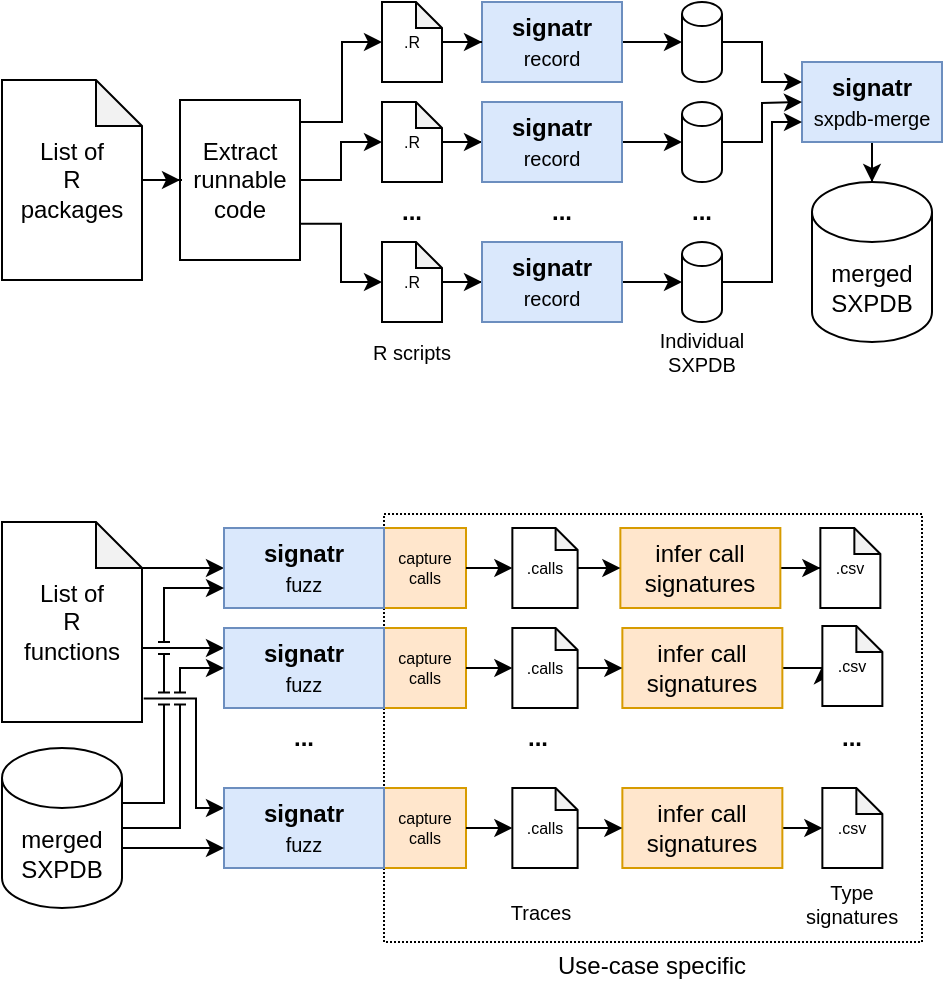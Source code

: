 <mxfile version="20.2.3" type="device"><diagram id="nPdgPtTU691SxN4OdHrN" name="Page-1"><mxGraphModel dx="982" dy="549" grid="1" gridSize="10" guides="1" tooltips="1" connect="1" arrows="1" fold="1" page="1" pageScale="1" pageWidth="850" pageHeight="1100" math="0" shadow="0"><root><mxCell id="0"/><mxCell id="1" parent="0"/><mxCell id="k4-JMqEjUnM9hdzDbAWE-1" value="" style="rounded=0;whiteSpace=wrap;html=1;fillColor=none;dashed=1;dashPattern=1 1;" vertex="1" parent="1"><mxGeometry x="241" y="276" width="269" height="214" as="geometry"/></mxCell><mxCell id="k4-JMqEjUnM9hdzDbAWE-8" value="&lt;div&gt;capture&lt;/div&gt;&lt;div&gt;calls&lt;/div&gt;" style="whiteSpace=wrap;html=1;fillColor=#ffe6cc;strokeColor=#d79b00;fontSize=8;" vertex="1" parent="1"><mxGeometry x="241" y="283" width="41" height="40" as="geometry"/></mxCell><mxCell id="k4-JMqEjUnM9hdzDbAWE-9" value="&lt;div&gt;capture&lt;/div&gt;&lt;div&gt;calls&lt;/div&gt;" style="whiteSpace=wrap;html=1;fillColor=#ffe6cc;strokeColor=#d79b00;fontSize=8;" vertex="1" parent="1"><mxGeometry x="241" y="333" width="41" height="40" as="geometry"/></mxCell><mxCell id="k4-JMqEjUnM9hdzDbAWE-10" value="capture&lt;br&gt;calls" style="whiteSpace=wrap;html=1;fillColor=#ffe6cc;strokeColor=#d79b00;fontSize=8;" vertex="1" parent="1"><mxGeometry x="241" y="413" width="41" height="40" as="geometry"/></mxCell><mxCell id="wl-aqiPalpi7DghOBvvN-31" style="edgeStyle=orthogonalEdgeStyle;rounded=0;orthogonalLoop=1;jettySize=auto;html=1;entryX=0;entryY=0.5;entryDx=0;entryDy=0;entryPerimeter=0;fontSize=12;exitX=1;exitY=0.25;exitDx=0;exitDy=0;" parent="1" source="wl-aqiPalpi7DghOBvvN-2" target="wl-aqiPalpi7DghOBvvN-9" edge="1"><mxGeometry relative="1" as="geometry"><Array as="points"><mxPoint x="199" y="80"/><mxPoint x="220" y="80"/><mxPoint x="220" y="40"/></Array></mxGeometry></mxCell><mxCell id="wl-aqiPalpi7DghOBvvN-32" style="edgeStyle=orthogonalEdgeStyle;rounded=0;orthogonalLoop=1;jettySize=auto;html=1;entryX=0;entryY=0.5;entryDx=0;entryDy=0;entryPerimeter=0;fontSize=12;exitX=1.002;exitY=0.774;exitDx=0;exitDy=0;exitPerimeter=0;" parent="1" source="wl-aqiPalpi7DghOBvvN-2" target="wl-aqiPalpi7DghOBvvN-12" edge="1"><mxGeometry relative="1" as="geometry"/></mxCell><mxCell id="wl-aqiPalpi7DghOBvvN-33" style="edgeStyle=orthogonalEdgeStyle;rounded=0;orthogonalLoop=1;jettySize=auto;html=1;entryX=0;entryY=0.5;entryDx=0;entryDy=0;entryPerimeter=0;fontSize=12;" parent="1" source="wl-aqiPalpi7DghOBvvN-2" target="wl-aqiPalpi7DghOBvvN-11" edge="1"><mxGeometry relative="1" as="geometry"/></mxCell><mxCell id="wl-aqiPalpi7DghOBvvN-2" value="Extract &lt;br&gt;runnable &lt;br&gt;code" style="whiteSpace=wrap;html=1;" parent="1" vertex="1"><mxGeometry x="139" y="69" width="60" height="80" as="geometry"/></mxCell><mxCell id="wl-aqiPalpi7DghOBvvN-40" style="edgeStyle=orthogonalEdgeStyle;rounded=0;orthogonalLoop=1;jettySize=auto;html=1;entryX=0;entryY=0.5;entryDx=0;entryDy=0;entryPerimeter=0;fontSize=12;" parent="1" source="wl-aqiPalpi7DghOBvvN-3" target="wl-aqiPalpi7DghOBvvN-8" edge="1"><mxGeometry relative="1" as="geometry"/></mxCell><mxCell id="wl-aqiPalpi7DghOBvvN-3" value="&lt;b&gt;signatr&lt;/b&gt;&lt;br&gt;&lt;font style=&quot;font-size: 10px;&quot;&gt;record&lt;/font&gt;" style="whiteSpace=wrap;html=1;fillColor=#dae8fc;strokeColor=#6c8ebf;" parent="1" vertex="1"><mxGeometry x="290" y="20" width="70" height="40" as="geometry"/></mxCell><mxCell id="wl-aqiPalpi7DghOBvvN-47" style="edgeStyle=orthogonalEdgeStyle;rounded=0;orthogonalLoop=1;jettySize=auto;html=1;entryX=0.5;entryY=0;entryDx=0;entryDy=0;entryPerimeter=0;fontSize=12;" parent="1" source="wl-aqiPalpi7DghOBvvN-4" target="wl-aqiPalpi7DghOBvvN-5" edge="1"><mxGeometry relative="1" as="geometry"/></mxCell><mxCell id="wl-aqiPalpi7DghOBvvN-4" value="&lt;b&gt;signatr&lt;/b&gt;&lt;br&gt;&lt;font style=&quot;font-size: 10px;&quot;&gt;sxpdb-merge&lt;/font&gt;" style="whiteSpace=wrap;html=1;fillColor=#dae8fc;strokeColor=#6c8ebf;" parent="1" vertex="1"><mxGeometry x="450" y="50" width="70" height="40" as="geometry"/></mxCell><mxCell id="wl-aqiPalpi7DghOBvvN-5" value="merged&lt;br&gt;SXPDB" style="shape=cylinder3;whiteSpace=wrap;html=1;boundedLbl=1;backgroundOutline=1;size=15;" parent="1" vertex="1"><mxGeometry x="455" y="110" width="60" height="80" as="geometry"/></mxCell><mxCell id="wl-aqiPalpi7DghOBvvN-99" style="edgeStyle=orthogonalEdgeStyle;rounded=0;orthogonalLoop=1;jettySize=auto;html=1;fontSize=10;entryX=0;entryY=0.25;entryDx=0;entryDy=0;" parent="1" source="wl-aqiPalpi7DghOBvvN-8" target="wl-aqiPalpi7DghOBvvN-4" edge="1"><mxGeometry relative="1" as="geometry"><mxPoint x="450" y="110" as="targetPoint"/><Array as="points"><mxPoint x="430" y="40"/><mxPoint x="430" y="60"/></Array></mxGeometry></mxCell><mxCell id="wl-aqiPalpi7DghOBvvN-8" value="" style="shape=cylinder3;whiteSpace=wrap;html=1;boundedLbl=1;backgroundOutline=1;size=6;fontSize=8;" parent="1" vertex="1"><mxGeometry x="390" y="20" width="20" height="40" as="geometry"/></mxCell><mxCell id="wl-aqiPalpi7DghOBvvN-36" style="edgeStyle=orthogonalEdgeStyle;rounded=0;orthogonalLoop=1;jettySize=auto;html=1;entryX=0;entryY=0.5;entryDx=0;entryDy=0;fontSize=12;" parent="1" source="wl-aqiPalpi7DghOBvvN-9" target="wl-aqiPalpi7DghOBvvN-3" edge="1"><mxGeometry relative="1" as="geometry"/></mxCell><mxCell id="wl-aqiPalpi7DghOBvvN-9" value=".R" style="shape=note;whiteSpace=wrap;html=1;backgroundOutline=1;darkOpacity=0.05;fontSize=8;size=13;" parent="1" vertex="1"><mxGeometry x="240" y="20" width="30" height="40" as="geometry"/></mxCell><mxCell id="wl-aqiPalpi7DghOBvvN-37" style="edgeStyle=orthogonalEdgeStyle;rounded=0;orthogonalLoop=1;jettySize=auto;html=1;entryX=0;entryY=0.5;entryDx=0;entryDy=0;fontSize=12;" parent="1" source="wl-aqiPalpi7DghOBvvN-11" target="wl-aqiPalpi7DghOBvvN-34" edge="1"><mxGeometry relative="1" as="geometry"/></mxCell><mxCell id="wl-aqiPalpi7DghOBvvN-11" value=".R" style="shape=note;whiteSpace=wrap;html=1;backgroundOutline=1;darkOpacity=0.05;fontSize=8;size=13;" parent="1" vertex="1"><mxGeometry x="240" y="70" width="30" height="40" as="geometry"/></mxCell><mxCell id="wl-aqiPalpi7DghOBvvN-38" style="edgeStyle=orthogonalEdgeStyle;rounded=0;orthogonalLoop=1;jettySize=auto;html=1;entryX=0;entryY=0.5;entryDx=0;entryDy=0;fontSize=12;" parent="1" source="wl-aqiPalpi7DghOBvvN-12" target="wl-aqiPalpi7DghOBvvN-35" edge="1"><mxGeometry relative="1" as="geometry"/></mxCell><mxCell id="wl-aqiPalpi7DghOBvvN-12" value=".R" style="shape=note;whiteSpace=wrap;html=1;backgroundOutline=1;darkOpacity=0.05;fontSize=8;size=13;" parent="1" vertex="1"><mxGeometry x="240" y="140" width="30" height="40" as="geometry"/></mxCell><mxCell id="wl-aqiPalpi7DghOBvvN-100" style="edgeStyle=orthogonalEdgeStyle;rounded=0;orthogonalLoop=1;jettySize=auto;html=1;fontSize=10;" parent="1" source="wl-aqiPalpi7DghOBvvN-14" edge="1"><mxGeometry relative="1" as="geometry"><mxPoint x="450" y="70" as="targetPoint"/></mxGeometry></mxCell><mxCell id="wl-aqiPalpi7DghOBvvN-14" value="" style="shape=cylinder3;whiteSpace=wrap;html=1;boundedLbl=1;backgroundOutline=1;size=6;fontSize=8;" parent="1" vertex="1"><mxGeometry x="390" y="70" width="20" height="40" as="geometry"/></mxCell><mxCell id="wl-aqiPalpi7DghOBvvN-101" style="edgeStyle=orthogonalEdgeStyle;rounded=0;orthogonalLoop=1;jettySize=auto;html=1;fontSize=10;entryX=0;entryY=0.75;entryDx=0;entryDy=0;" parent="1" source="wl-aqiPalpi7DghOBvvN-15" target="wl-aqiPalpi7DghOBvvN-4" edge="1"><mxGeometry relative="1" as="geometry"><mxPoint x="450" y="110" as="targetPoint"/><Array as="points"><mxPoint x="435" y="160"/><mxPoint x="435" y="80"/></Array></mxGeometry></mxCell><mxCell id="wl-aqiPalpi7DghOBvvN-15" value="" style="shape=cylinder3;whiteSpace=wrap;html=1;boundedLbl=1;backgroundOutline=1;size=6;fontSize=8;" parent="1" vertex="1"><mxGeometry x="390" y="140" width="20" height="40" as="geometry"/></mxCell><mxCell id="wl-aqiPalpi7DghOBvvN-30" value="" style="edgeStyle=orthogonalEdgeStyle;rounded=0;orthogonalLoop=1;jettySize=auto;html=1;fontSize=12;" parent="1" source="wl-aqiPalpi7DghOBvvN-16" target="wl-aqiPalpi7DghOBvvN-2" edge="1"><mxGeometry relative="1" as="geometry"/></mxCell><mxCell id="wl-aqiPalpi7DghOBvvN-16" value="&lt;font style=&quot;font-size: 12px;&quot;&gt;List of &lt;br&gt;R&lt;br&gt;packages&lt;br&gt;&lt;/font&gt;" style="shape=note;whiteSpace=wrap;html=1;backgroundOutline=1;darkOpacity=0.05;fontSize=8;size=23;" parent="1" vertex="1"><mxGeometry x="50" y="59" width="70" height="100" as="geometry"/></mxCell><mxCell id="wl-aqiPalpi7DghOBvvN-97" style="edgeStyle=orthogonalEdgeStyle;rounded=0;orthogonalLoop=1;jettySize=auto;html=1;entryX=0;entryY=0.25;entryDx=0;entryDy=0;fontSize=10;" parent="1" source="wl-aqiPalpi7DghOBvvN-17" target="wl-aqiPalpi7DghOBvvN-49" edge="1"><mxGeometry relative="1" as="geometry"><Array as="points"><mxPoint x="130" y="343"/><mxPoint x="130" y="343"/></Array></mxGeometry></mxCell><mxCell id="wl-aqiPalpi7DghOBvvN-98" style="edgeStyle=orthogonalEdgeStyle;rounded=0;orthogonalLoop=1;jettySize=auto;html=1;entryX=0;entryY=0.25;entryDx=0;entryDy=0;fontSize=10;exitX=1.012;exitY=0.883;exitDx=0;exitDy=0;exitPerimeter=0;" parent="1" source="wl-aqiPalpi7DghOBvvN-17" target="wl-aqiPalpi7DghOBvvN-50" edge="1"><mxGeometry relative="1" as="geometry"><Array as="points"><mxPoint x="147" y="368"/><mxPoint x="147" y="423"/></Array></mxGeometry></mxCell><mxCell id="k4-JMqEjUnM9hdzDbAWE-19" style="edgeStyle=orthogonalEdgeStyle;rounded=0;orthogonalLoop=1;jettySize=auto;html=1;exitX=0;exitY=0;exitDx=70;exitDy=23;exitPerimeter=0;entryX=0;entryY=0.5;entryDx=0;entryDy=0;fontSize=8;" edge="1" parent="1" source="wl-aqiPalpi7DghOBvvN-17" target="wl-aqiPalpi7DghOBvvN-48"><mxGeometry relative="1" as="geometry"/></mxCell><mxCell id="wl-aqiPalpi7DghOBvvN-17" value="&lt;font style=&quot;font-size: 12px;&quot;&gt;List of &lt;br&gt;R&lt;br&gt;functions&lt;font style=&quot;font-size: 12px;&quot;&gt;&lt;br&gt;&lt;/font&gt;&lt;/font&gt;" style="shape=note;whiteSpace=wrap;html=1;backgroundOutline=1;darkOpacity=0.05;fontSize=8;size=23;" parent="1" vertex="1"><mxGeometry x="50" y="280" width="70" height="100" as="geometry"/></mxCell><mxCell id="wl-aqiPalpi7DghOBvvN-27" value="&lt;b&gt;...&lt;/b&gt;" style="text;html=1;strokeColor=none;fillColor=none;align=center;verticalAlign=middle;whiteSpace=wrap;rounded=0;fontSize=12;" parent="1" vertex="1"><mxGeometry x="303.18" y="373" width="30" height="30" as="geometry"/></mxCell><mxCell id="wl-aqiPalpi7DghOBvvN-28" value="&lt;b&gt;...&lt;/b&gt;" style="text;html=1;strokeColor=none;fillColor=none;align=center;verticalAlign=middle;whiteSpace=wrap;rounded=0;fontSize=12;" parent="1" vertex="1"><mxGeometry x="240" y="110" width="30" height="30" as="geometry"/></mxCell><mxCell id="wl-aqiPalpi7DghOBvvN-29" value="&lt;b&gt;...&lt;/b&gt;" style="text;html=1;strokeColor=none;fillColor=none;align=center;verticalAlign=middle;whiteSpace=wrap;rounded=0;fontSize=12;" parent="1" vertex="1"><mxGeometry x="385" y="110" width="30" height="30" as="geometry"/></mxCell><mxCell id="wl-aqiPalpi7DghOBvvN-41" style="edgeStyle=orthogonalEdgeStyle;rounded=0;orthogonalLoop=1;jettySize=auto;html=1;entryX=0;entryY=0.5;entryDx=0;entryDy=0;entryPerimeter=0;fontSize=12;" parent="1" source="wl-aqiPalpi7DghOBvvN-34" target="wl-aqiPalpi7DghOBvvN-14" edge="1"><mxGeometry relative="1" as="geometry"/></mxCell><mxCell id="wl-aqiPalpi7DghOBvvN-34" value="&lt;b&gt;signatr&lt;/b&gt;&lt;br&gt;&lt;font style=&quot;font-size: 10px;&quot;&gt;record&lt;/font&gt;" style="whiteSpace=wrap;html=1;fillColor=#dae8fc;strokeColor=#6c8ebf;" parent="1" vertex="1"><mxGeometry x="290" y="70" width="70" height="40" as="geometry"/></mxCell><mxCell id="wl-aqiPalpi7DghOBvvN-42" style="edgeStyle=orthogonalEdgeStyle;rounded=0;orthogonalLoop=1;jettySize=auto;html=1;entryX=0;entryY=0.5;entryDx=0;entryDy=0;entryPerimeter=0;fontSize=12;" parent="1" source="wl-aqiPalpi7DghOBvvN-35" target="wl-aqiPalpi7DghOBvvN-15" edge="1"><mxGeometry relative="1" as="geometry"/></mxCell><mxCell id="wl-aqiPalpi7DghOBvvN-35" value="&lt;b&gt;signatr&lt;/b&gt;&lt;br&gt;&lt;font style=&quot;font-size: 10px;&quot;&gt;record&lt;/font&gt;" style="whiteSpace=wrap;html=1;fillColor=#dae8fc;strokeColor=#6c8ebf;" parent="1" vertex="1"><mxGeometry x="290" y="140" width="70" height="40" as="geometry"/></mxCell><mxCell id="wl-aqiPalpi7DghOBvvN-64" style="edgeStyle=orthogonalEdgeStyle;rounded=0;orthogonalLoop=1;jettySize=auto;html=1;entryX=0;entryY=0.5;entryDx=0;entryDy=0;fontSize=10;entryPerimeter=0;exitX=1;exitY=0.5;exitDx=0;exitDy=0;" parent="1" source="k4-JMqEjUnM9hdzDbAWE-8" target="wl-aqiPalpi7DghOBvvN-20" edge="1"><mxGeometry relative="1" as="geometry"><mxPoint x="242" y="303" as="sourcePoint"/><mxPoint x="262" y="303" as="targetPoint"/></mxGeometry></mxCell><mxCell id="wl-aqiPalpi7DghOBvvN-48" value="&lt;b&gt;signatr&lt;/b&gt;&lt;br&gt;&lt;font style=&quot;font-size: 10px;&quot;&gt;fuzz&lt;/font&gt;" style="whiteSpace=wrap;html=1;fillColor=#dae8fc;strokeColor=#6c8ebf;" parent="1" vertex="1"><mxGeometry x="161" y="283" width="80" height="40" as="geometry"/></mxCell><mxCell id="wl-aqiPalpi7DghOBvvN-57" style="edgeStyle=orthogonalEdgeStyle;rounded=0;orthogonalLoop=1;jettySize=auto;html=1;exitX=1;exitY=0.5;exitDx=0;exitDy=0;entryX=0;entryY=0.5;entryDx=0;entryDy=0;entryPerimeter=0;fontSize=10;" parent="1" source="k4-JMqEjUnM9hdzDbAWE-9" target="k4-JMqEjUnM9hdzDbAWE-6" edge="1"><mxGeometry relative="1" as="geometry"><mxPoint x="261.37" y="353.608" as="targetPoint"/><mxPoint x="242" y="353" as="sourcePoint"/></mxGeometry></mxCell><mxCell id="wl-aqiPalpi7DghOBvvN-49" value="&lt;b&gt;signatr&lt;/b&gt;&lt;br&gt;&lt;font style=&quot;font-size: 10px;&quot;&gt;&lt;font style=&quot;font-size: 10px;&quot;&gt;fuzz&lt;/font&gt;&lt;/font&gt;" style="whiteSpace=wrap;html=1;fillColor=#dae8fc;strokeColor=#6c8ebf;" parent="1" vertex="1"><mxGeometry x="161" y="333" width="80" height="40" as="geometry"/></mxCell><mxCell id="wl-aqiPalpi7DghOBvvN-58" style="edgeStyle=orthogonalEdgeStyle;rounded=0;orthogonalLoop=1;jettySize=auto;html=1;exitX=1;exitY=0.5;exitDx=0;exitDy=0;entryX=0;entryY=0.5;entryDx=0;entryDy=0;fontSize=10;entryPerimeter=0;" parent="1" source="k4-JMqEjUnM9hdzDbAWE-10" target="k4-JMqEjUnM9hdzDbAWE-7" edge="1"><mxGeometry relative="1" as="geometry"><mxPoint x="262" y="433.0" as="targetPoint"/><mxPoint x="242" y="433.0" as="sourcePoint"/></mxGeometry></mxCell><mxCell id="wl-aqiPalpi7DghOBvvN-50" value="&lt;b&gt;signatr&lt;/b&gt;&lt;br&gt;&lt;font style=&quot;font-size: 10px;&quot;&gt;fuzz&lt;/font&gt;" style="whiteSpace=wrap;html=1;fillColor=#dae8fc;strokeColor=#6c8ebf;" parent="1" vertex="1"><mxGeometry x="161" y="413" width="80" height="40" as="geometry"/></mxCell><mxCell id="wl-aqiPalpi7DghOBvvN-51" value="&lt;b&gt;...&lt;/b&gt;" style="text;html=1;strokeColor=none;fillColor=none;align=center;verticalAlign=middle;whiteSpace=wrap;rounded=0;fontSize=12;" parent="1" vertex="1"><mxGeometry x="186" y="373" width="30" height="30" as="geometry"/></mxCell><mxCell id="wl-aqiPalpi7DghOBvvN-52" value="&lt;b&gt;...&lt;/b&gt;" style="text;html=1;strokeColor=none;fillColor=none;align=center;verticalAlign=middle;whiteSpace=wrap;rounded=0;fontSize=12;" parent="1" vertex="1"><mxGeometry x="315" y="110" width="30" height="30" as="geometry"/></mxCell><mxCell id="wl-aqiPalpi7DghOBvvN-86" style="edgeStyle=orthogonalEdgeStyle;rounded=0;orthogonalLoop=1;jettySize=auto;html=1;exitX=1;exitY=0.5;exitDx=0;exitDy=0;entryX=0;entryY=0.5;entryDx=0;entryDy=0;entryPerimeter=0;fontSize=10;" parent="1" edge="1"><mxGeometry relative="1" as="geometry"><mxPoint x="463.18" y="303" as="sourcePoint"/><mxPoint x="483.18" y="303" as="targetPoint"/></mxGeometry></mxCell><mxCell id="k4-JMqEjUnM9hdzDbAWE-14" value="" style="edgeStyle=orthogonalEdgeStyle;rounded=0;orthogonalLoop=1;jettySize=auto;html=1;fontSize=8;entryX=0;entryY=0.5;entryDx=0;entryDy=0;entryPerimeter=0;" edge="1" parent="1" source="wl-aqiPalpi7DghOBvvN-59" target="wl-aqiPalpi7DghOBvvN-83"><mxGeometry relative="1" as="geometry"/></mxCell><mxCell id="wl-aqiPalpi7DghOBvvN-59" value="infer call signatures" style="whiteSpace=wrap;html=1;fillColor=#ffe6cc;strokeColor=#d79b00;" parent="1" vertex="1"><mxGeometry x="359.18" y="283" width="80" height="40" as="geometry"/></mxCell><mxCell id="wl-aqiPalpi7DghOBvvN-87" style="edgeStyle=orthogonalEdgeStyle;rounded=0;orthogonalLoop=1;jettySize=auto;html=1;exitX=1;exitY=0.5;exitDx=0;exitDy=0;entryX=0;entryY=0.5;entryDx=0;entryDy=0;entryPerimeter=0;fontSize=10;" parent="1" source="wl-aqiPalpi7DghOBvvN-60" target="wl-aqiPalpi7DghOBvvN-84" edge="1"><mxGeometry relative="1" as="geometry"/></mxCell><mxCell id="wl-aqiPalpi7DghOBvvN-60" value="&lt;div&gt;infer call&lt;br&gt;&lt;/div&gt;&lt;div&gt;signatures&lt;/div&gt;" style="whiteSpace=wrap;html=1;fillColor=#ffe6cc;strokeColor=#d79b00;" parent="1" vertex="1"><mxGeometry x="360.18" y="333" width="80" height="40" as="geometry"/></mxCell><mxCell id="wl-aqiPalpi7DghOBvvN-88" style="edgeStyle=orthogonalEdgeStyle;rounded=0;orthogonalLoop=1;jettySize=auto;html=1;exitX=1;exitY=0.5;exitDx=0;exitDy=0;entryX=0;entryY=0.5;entryDx=0;entryDy=0;entryPerimeter=0;fontSize=10;" parent="1" source="wl-aqiPalpi7DghOBvvN-61" target="wl-aqiPalpi7DghOBvvN-85" edge="1"><mxGeometry relative="1" as="geometry"/></mxCell><mxCell id="wl-aqiPalpi7DghOBvvN-61" value="&lt;div&gt;infer call&lt;br&gt;&lt;/div&gt;&lt;div&gt;signatures&lt;/div&gt;" style="whiteSpace=wrap;html=1;fillColor=#ffe6cc;strokeColor=#d79b00;" parent="1" vertex="1"><mxGeometry x="360.18" y="413" width="80" height="40" as="geometry"/></mxCell><mxCell id="wl-aqiPalpi7DghOBvvN-83" value=".csv" style="shape=note;whiteSpace=wrap;html=1;backgroundOutline=1;darkOpacity=0.05;fontSize=8;size=13;" parent="1" vertex="1"><mxGeometry x="459.18" y="283" width="30" height="40" as="geometry"/></mxCell><mxCell id="wl-aqiPalpi7DghOBvvN-84" value=".csv" style="shape=note;whiteSpace=wrap;html=1;backgroundOutline=1;darkOpacity=0.05;fontSize=8;size=13;" parent="1" vertex="1"><mxGeometry x="460.18" y="332" width="30" height="40" as="geometry"/></mxCell><mxCell id="wl-aqiPalpi7DghOBvvN-85" value=".csv" style="shape=note;whiteSpace=wrap;html=1;backgroundOutline=1;darkOpacity=0.05;fontSize=8;size=13;" parent="1" vertex="1"><mxGeometry x="460.18" y="413" width="30" height="40" as="geometry"/></mxCell><mxCell id="wl-aqiPalpi7DghOBvvN-92" value="R scripts" style="text;html=1;strokeColor=none;fillColor=none;align=center;verticalAlign=middle;whiteSpace=wrap;rounded=0;dashed=1;dashPattern=1 1;fontSize=10;" parent="1" vertex="1"><mxGeometry x="225" y="180" width="60" height="30" as="geometry"/></mxCell><mxCell id="wl-aqiPalpi7DghOBvvN-93" value="Individual SXPDB" style="text;html=1;strokeColor=none;fillColor=none;align=center;verticalAlign=middle;whiteSpace=wrap;rounded=0;dashed=1;dashPattern=1 1;fontSize=10;" parent="1" vertex="1"><mxGeometry x="370" y="180" width="60" height="30" as="geometry"/></mxCell><mxCell id="wl-aqiPalpi7DghOBvvN-94" value="Traces" style="text;html=1;strokeColor=none;fillColor=none;align=center;verticalAlign=middle;whiteSpace=wrap;rounded=0;dashed=1;dashPattern=1 1;fontSize=10;" parent="1" vertex="1"><mxGeometry x="301" y="460" width="37" height="30" as="geometry"/></mxCell><mxCell id="wl-aqiPalpi7DghOBvvN-95" value="Type&lt;br&gt;signatures" style="text;html=1;strokeColor=none;fillColor=none;align=center;verticalAlign=middle;whiteSpace=wrap;rounded=0;dashed=1;dashPattern=1 1;fontSize=10;" parent="1" vertex="1"><mxGeometry x="456.18" y="456" width="38" height="30" as="geometry"/></mxCell><mxCell id="wl-aqiPalpi7DghOBvvN-104" style="edgeStyle=orthogonalEdgeStyle;rounded=0;orthogonalLoop=1;jettySize=auto;html=1;entryX=0;entryY=0.75;entryDx=0;entryDy=0;fontSize=10;jumpStyle=line;exitX=1;exitY=0;exitDx=0;exitDy=27.5;exitPerimeter=0;" parent="1" source="wl-aqiPalpi7DghOBvvN-103" target="wl-aqiPalpi7DghOBvvN-48" edge="1"><mxGeometry relative="1" as="geometry"><Array as="points"><mxPoint x="131" y="421"/><mxPoint x="131" y="313"/></Array></mxGeometry></mxCell><mxCell id="wl-aqiPalpi7DghOBvvN-105" style="edgeStyle=orthogonalEdgeStyle;rounded=0;orthogonalLoop=1;jettySize=auto;html=1;fontSize=10;jumpStyle=line;entryX=0;entryY=0.5;entryDx=0;entryDy=0;" parent="1" source="wl-aqiPalpi7DghOBvvN-103" edge="1" target="wl-aqiPalpi7DghOBvvN-49"><mxGeometry relative="1" as="geometry"><mxPoint x="160" y="356" as="targetPoint"/><Array as="points"><mxPoint x="139" y="433"/><mxPoint x="139" y="353"/></Array></mxGeometry></mxCell><mxCell id="wl-aqiPalpi7DghOBvvN-106" style="edgeStyle=orthogonalEdgeStyle;rounded=0;orthogonalLoop=1;jettySize=auto;html=1;entryX=0;entryY=0.75;entryDx=0;entryDy=0;fontSize=10;exitX=1;exitY=0;exitDx=0;exitDy=52.5;exitPerimeter=0;" parent="1" source="wl-aqiPalpi7DghOBvvN-103" target="wl-aqiPalpi7DghOBvvN-50" edge="1"><mxGeometry relative="1" as="geometry"><Array as="points"><mxPoint x="110" y="443"/></Array></mxGeometry></mxCell><mxCell id="wl-aqiPalpi7DghOBvvN-103" value="merged&lt;br&gt;SXPDB" style="shape=cylinder3;whiteSpace=wrap;html=1;boundedLbl=1;backgroundOutline=1;size=15;" parent="1" vertex="1"><mxGeometry x="50" y="393" width="60" height="80" as="geometry"/></mxCell><mxCell id="k4-JMqEjUnM9hdzDbAWE-2" value="Use-case specific" style="text;html=1;strokeColor=none;fillColor=none;align=center;verticalAlign=middle;whiteSpace=wrap;rounded=0;dashed=1;dashPattern=1 1;" vertex="1" parent="1"><mxGeometry x="275.41" y="494" width="200.18" height="16" as="geometry"/></mxCell><mxCell id="k4-JMqEjUnM9hdzDbAWE-12" style="edgeStyle=orthogonalEdgeStyle;rounded=0;orthogonalLoop=1;jettySize=auto;html=1;entryX=0;entryY=0.5;entryDx=0;entryDy=0;fontSize=8;" edge="1" parent="1" source="wl-aqiPalpi7DghOBvvN-20" target="wl-aqiPalpi7DghOBvvN-59"><mxGeometry relative="1" as="geometry"/></mxCell><mxCell id="wl-aqiPalpi7DghOBvvN-20" value=".calls" style="shape=note;whiteSpace=wrap;html=1;backgroundOutline=1;darkOpacity=0.05;fontSize=8;size=11;" parent="1" vertex="1"><mxGeometry x="305.18" y="283" width="32.63" height="40" as="geometry"/></mxCell><mxCell id="k4-JMqEjUnM9hdzDbAWE-13" style="edgeStyle=orthogonalEdgeStyle;rounded=0;orthogonalLoop=1;jettySize=auto;html=1;entryX=0;entryY=0.5;entryDx=0;entryDy=0;fontSize=8;" edge="1" parent="1" source="k4-JMqEjUnM9hdzDbAWE-6" target="wl-aqiPalpi7DghOBvvN-60"><mxGeometry relative="1" as="geometry"/></mxCell><mxCell id="k4-JMqEjUnM9hdzDbAWE-6" value=".calls" style="shape=note;whiteSpace=wrap;html=1;backgroundOutline=1;darkOpacity=0.05;fontSize=8;size=11;" vertex="1" parent="1"><mxGeometry x="305.18" y="333" width="32.63" height="40" as="geometry"/></mxCell><mxCell id="k4-JMqEjUnM9hdzDbAWE-17" style="edgeStyle=orthogonalEdgeStyle;rounded=0;orthogonalLoop=1;jettySize=auto;html=1;entryX=0;entryY=0.5;entryDx=0;entryDy=0;fontSize=8;" edge="1" parent="1" source="k4-JMqEjUnM9hdzDbAWE-7" target="wl-aqiPalpi7DghOBvvN-61"><mxGeometry relative="1" as="geometry"/></mxCell><mxCell id="k4-JMqEjUnM9hdzDbAWE-7" value=".calls" style="shape=note;whiteSpace=wrap;html=1;backgroundOutline=1;darkOpacity=0.05;fontSize=8;size=11;" vertex="1" parent="1"><mxGeometry x="305.18" y="413" width="32.63" height="40" as="geometry"/></mxCell><mxCell id="k4-JMqEjUnM9hdzDbAWE-11" value="&lt;b&gt;...&lt;/b&gt;" style="text;html=1;strokeColor=none;fillColor=none;align=center;verticalAlign=middle;whiteSpace=wrap;rounded=0;fontSize=12;" vertex="1" parent="1"><mxGeometry x="460.18" y="373" width="30" height="30" as="geometry"/></mxCell></root></mxGraphModel></diagram></mxfile>